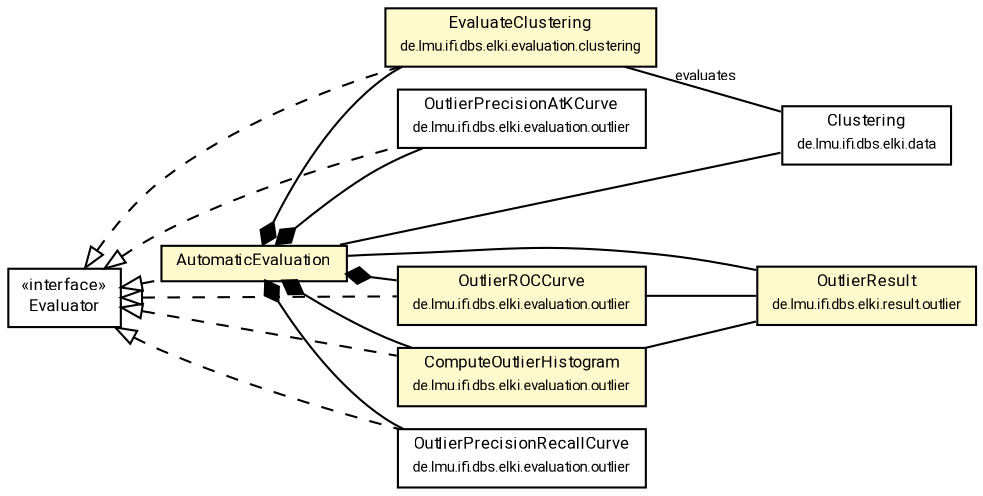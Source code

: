 #!/usr/local/bin/dot
#
# Class diagram 
# Generated by UMLGraph version R5_7_2-60-g0e99a6 (http://www.spinellis.gr/umlgraph/)
#

digraph G {
	graph [fontnames="svg"]
	edge [fontname="Roboto",fontsize=7,labelfontname="Roboto",labelfontsize=7,color="black"];
	node [fontname="Roboto",fontcolor="black",fontsize=8,shape=plaintext,margin=0,width=0,height=0];
	nodesep=0.15;
	ranksep=0.25;
	rankdir=LR;
	// de.lmu.ifi.dbs.elki.evaluation.AutomaticEvaluation
	c1735514 [label=<<table title="de.lmu.ifi.dbs.elki.evaluation.AutomaticEvaluation" border="0" cellborder="1" cellspacing="0" cellpadding="2" bgcolor="lemonChiffon" href="AutomaticEvaluation.html" target="_parent">
		<tr><td><table border="0" cellspacing="0" cellpadding="1">
		<tr><td align="center" balign="center"> <font face="Roboto">AutomaticEvaluation</font> </td></tr>
		</table></td></tr>
		</table>>, URL="AutomaticEvaluation.html"];
	// de.lmu.ifi.dbs.elki.evaluation.clustering.EvaluateClustering
	c1735980 [label=<<table title="de.lmu.ifi.dbs.elki.evaluation.clustering.EvaluateClustering" border="0" cellborder="1" cellspacing="0" cellpadding="2" bgcolor="LemonChiffon" href="clustering/EvaluateClustering.html" target="_parent">
		<tr><td><table border="0" cellspacing="0" cellpadding="1">
		<tr><td align="center" balign="center"> <font face="Roboto">EvaluateClustering</font> </td></tr>
		<tr><td align="center" balign="center"> <font face="Roboto" point-size="7.0">de.lmu.ifi.dbs.elki.evaluation.clustering</font> </td></tr>
		</table></td></tr>
		</table>>, URL="clustering/EvaluateClustering.html"];
	// de.lmu.ifi.dbs.elki.data.Clustering<M extends de.lmu.ifi.dbs.elki.data.model.Model>
	c1736011 [label=<<table title="de.lmu.ifi.dbs.elki.data.Clustering" border="0" cellborder="1" cellspacing="0" cellpadding="2" href="../data/Clustering.html" target="_parent">
		<tr><td><table border="0" cellspacing="0" cellpadding="1">
		<tr><td align="center" balign="center"> <font face="Roboto">Clustering</font> </td></tr>
		<tr><td align="center" balign="center"> <font face="Roboto" point-size="7.0">de.lmu.ifi.dbs.elki.data</font> </td></tr>
		</table></td></tr>
		</table>>, URL="../data/Clustering.html"];
	// de.lmu.ifi.dbs.elki.evaluation.Evaluator
	c1736580 [label=<<table title="de.lmu.ifi.dbs.elki.evaluation.Evaluator" border="0" cellborder="1" cellspacing="0" cellpadding="2" href="Evaluator.html" target="_parent">
		<tr><td><table border="0" cellspacing="0" cellpadding="1">
		<tr><td align="center" balign="center"> &#171;interface&#187; </td></tr>
		<tr><td align="center" balign="center"> <font face="Roboto">Evaluator</font> </td></tr>
		</table></td></tr>
		</table>>, URL="Evaluator.html"];
	// de.lmu.ifi.dbs.elki.result.outlier.OutlierResult
	c1738323 [label=<<table title="de.lmu.ifi.dbs.elki.result.outlier.OutlierResult" border="0" cellborder="1" cellspacing="0" cellpadding="2" bgcolor="LemonChiffon" href="../result/outlier/OutlierResult.html" target="_parent">
		<tr><td><table border="0" cellspacing="0" cellpadding="1">
		<tr><td align="center" balign="center"> <font face="Roboto">OutlierResult</font> </td></tr>
		<tr><td align="center" balign="center"> <font face="Roboto" point-size="7.0">de.lmu.ifi.dbs.elki.result.outlier</font> </td></tr>
		</table></td></tr>
		</table>>, URL="../result/outlier/OutlierResult.html"];
	// de.lmu.ifi.dbs.elki.evaluation.outlier.OutlierPrecisionAtKCurve
	c1738330 [label=<<table title="de.lmu.ifi.dbs.elki.evaluation.outlier.OutlierPrecisionAtKCurve" border="0" cellborder="1" cellspacing="0" cellpadding="2" href="outlier/OutlierPrecisionAtKCurve.html" target="_parent">
		<tr><td><table border="0" cellspacing="0" cellpadding="1">
		<tr><td align="center" balign="center"> <font face="Roboto">OutlierPrecisionAtKCurve</font> </td></tr>
		<tr><td align="center" balign="center"> <font face="Roboto" point-size="7.0">de.lmu.ifi.dbs.elki.evaluation.outlier</font> </td></tr>
		</table></td></tr>
		</table>>, URL="outlier/OutlierPrecisionAtKCurve.html"];
	// de.lmu.ifi.dbs.elki.evaluation.outlier.OutlierROCCurve
	c1738333 [label=<<table title="de.lmu.ifi.dbs.elki.evaluation.outlier.OutlierROCCurve" border="0" cellborder="1" cellspacing="0" cellpadding="2" bgcolor="LemonChiffon" href="outlier/OutlierROCCurve.html" target="_parent">
		<tr><td><table border="0" cellspacing="0" cellpadding="1">
		<tr><td align="center" balign="center"> <font face="Roboto">OutlierROCCurve</font> </td></tr>
		<tr><td align="center" balign="center"> <font face="Roboto" point-size="7.0">de.lmu.ifi.dbs.elki.evaluation.outlier</font> </td></tr>
		</table></td></tr>
		</table>>, URL="outlier/OutlierROCCurve.html"];
	// de.lmu.ifi.dbs.elki.evaluation.outlier.ComputeOutlierHistogram
	c1738339 [label=<<table title="de.lmu.ifi.dbs.elki.evaluation.outlier.ComputeOutlierHistogram" border="0" cellborder="1" cellspacing="0" cellpadding="2" bgcolor="LemonChiffon" href="outlier/ComputeOutlierHistogram.html" target="_parent">
		<tr><td><table border="0" cellspacing="0" cellpadding="1">
		<tr><td align="center" balign="center"> <font face="Roboto">ComputeOutlierHistogram</font> </td></tr>
		<tr><td align="center" balign="center"> <font face="Roboto" point-size="7.0">de.lmu.ifi.dbs.elki.evaluation.outlier</font> </td></tr>
		</table></td></tr>
		</table>>, URL="outlier/ComputeOutlierHistogram.html"];
	// de.lmu.ifi.dbs.elki.evaluation.outlier.OutlierPrecisionRecallCurve
	c1738341 [label=<<table title="de.lmu.ifi.dbs.elki.evaluation.outlier.OutlierPrecisionRecallCurve" border="0" cellborder="1" cellspacing="0" cellpadding="2" href="outlier/OutlierPrecisionRecallCurve.html" target="_parent">
		<tr><td><table border="0" cellspacing="0" cellpadding="1">
		<tr><td align="center" balign="center"> <font face="Roboto">OutlierPrecisionRecallCurve</font> </td></tr>
		<tr><td align="center" balign="center"> <font face="Roboto" point-size="7.0">de.lmu.ifi.dbs.elki.evaluation.outlier</font> </td></tr>
		</table></td></tr>
		</table>>, URL="outlier/OutlierPrecisionRecallCurve.html"];
	// de.lmu.ifi.dbs.elki.evaluation.AutomaticEvaluation implements de.lmu.ifi.dbs.elki.evaluation.Evaluator
	c1736580 -> c1735514 [arrowtail=empty,style=dashed,dir=back,weight=9];
	// de.lmu.ifi.dbs.elki.evaluation.AutomaticEvaluation composed de.lmu.ifi.dbs.elki.evaluation.outlier.OutlierROCCurve
	c1735514 -> c1738333 [arrowhead=none,arrowtail=diamond,dir=back,weight=6];
	// de.lmu.ifi.dbs.elki.evaluation.AutomaticEvaluation composed de.lmu.ifi.dbs.elki.evaluation.outlier.OutlierPrecisionAtKCurve
	c1735514 -> c1738330 [arrowhead=none,arrowtail=diamond,dir=back,weight=6];
	// de.lmu.ifi.dbs.elki.evaluation.AutomaticEvaluation composed de.lmu.ifi.dbs.elki.evaluation.outlier.OutlierPrecisionRecallCurve
	c1735514 -> c1738341 [arrowhead=none,arrowtail=diamond,dir=back,weight=6];
	// de.lmu.ifi.dbs.elki.evaluation.AutomaticEvaluation composed de.lmu.ifi.dbs.elki.evaluation.outlier.ComputeOutlierHistogram
	c1735514 -> c1738339 [arrowhead=none,arrowtail=diamond,dir=back,weight=6];
	// de.lmu.ifi.dbs.elki.evaluation.AutomaticEvaluation composed de.lmu.ifi.dbs.elki.evaluation.clustering.EvaluateClustering
	c1735514 -> c1735980 [arrowhead=none,arrowtail=diamond,dir=back,weight=6];
	// de.lmu.ifi.dbs.elki.evaluation.AutomaticEvaluation assoc de.lmu.ifi.dbs.elki.result.outlier.OutlierResult
	c1735514 -> c1738323 [arrowhead=none,weight=2];
	// de.lmu.ifi.dbs.elki.evaluation.AutomaticEvaluation assoc de.lmu.ifi.dbs.elki.data.Clustering<M extends de.lmu.ifi.dbs.elki.data.model.Model>
	c1735514 -> c1736011 [arrowhead=none,weight=2];
	// de.lmu.ifi.dbs.elki.evaluation.clustering.EvaluateClustering implements de.lmu.ifi.dbs.elki.evaluation.Evaluator
	c1736580 -> c1735980 [arrowtail=empty,style=dashed,dir=back,weight=9];
	// de.lmu.ifi.dbs.elki.evaluation.clustering.EvaluateClustering assoc de.lmu.ifi.dbs.elki.data.Clustering<M extends de.lmu.ifi.dbs.elki.data.model.Model>
	c1735980 -> c1736011 [arrowhead=none,weight=2,label="evaluates"];
	// de.lmu.ifi.dbs.elki.evaluation.outlier.OutlierPrecisionAtKCurve implements de.lmu.ifi.dbs.elki.evaluation.Evaluator
	c1736580 -> c1738330 [arrowtail=empty,style=dashed,dir=back,weight=9];
	// de.lmu.ifi.dbs.elki.evaluation.outlier.OutlierROCCurve implements de.lmu.ifi.dbs.elki.evaluation.Evaluator
	c1736580 -> c1738333 [arrowtail=empty,style=dashed,dir=back,weight=9];
	// de.lmu.ifi.dbs.elki.evaluation.outlier.OutlierROCCurve assoc de.lmu.ifi.dbs.elki.result.outlier.OutlierResult
	c1738333 -> c1738323 [arrowhead=none,weight=2];
	// de.lmu.ifi.dbs.elki.evaluation.outlier.ComputeOutlierHistogram implements de.lmu.ifi.dbs.elki.evaluation.Evaluator
	c1736580 -> c1738339 [arrowtail=empty,style=dashed,dir=back,weight=9];
	// de.lmu.ifi.dbs.elki.evaluation.outlier.ComputeOutlierHistogram assoc de.lmu.ifi.dbs.elki.result.outlier.OutlierResult
	c1738339 -> c1738323 [arrowhead=none,weight=2];
	// de.lmu.ifi.dbs.elki.evaluation.outlier.OutlierPrecisionRecallCurve implements de.lmu.ifi.dbs.elki.evaluation.Evaluator
	c1736580 -> c1738341 [arrowtail=empty,style=dashed,dir=back,weight=9];
}

